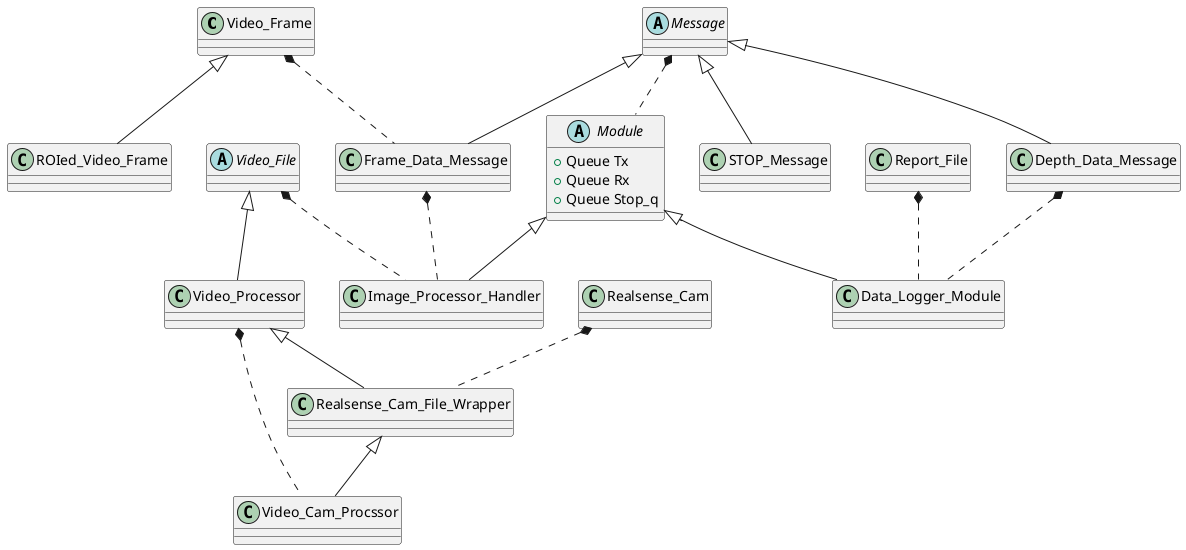 @startuml

class Video_Frame{
}

class ROIed_Video_Frame{
}

Video_Frame <|-- ROIed_Video_Frame

abstract class Video_File{
}

class Video_Processor{
}

Video_File <|-- Video_Processor

class Realsense_Cam{
}

class Realsense_Cam_File_Wrapper{
}

Realsense_Cam *.. Realsense_Cam_File_Wrapper
Video_Processor <|-- Realsense_Cam_File_Wrapper

class Video_Cam_Procssor{
}

Realsense_Cam_File_Wrapper <|-- Video_Cam_Procssor
Video_Processor *.. Video_Cam_Procssor

abstract class Message{
}

class STOP_Message{
}

Message <|-- STOP_Message

class Frame_Data_Message{
}

Message <|-- Frame_Data_Message
Video_Frame *.. Frame_Data_Message

class Depth_Data_Message{
}

Message <|-- Depth_Data_Message

abstract class Module{
    {field} +Queue Tx
    {field} +Queue Rx
    {field} +Queue Stop_q
}

Message *.. Module

class Report_File{
}

class Data_Logger_Module{
}

Module <|-- Data_Logger_Module
Report_File *.. Data_Logger_Module
Depth_Data_Message *.. Data_Logger_Module

class Image_Processor_Handler{
}

Module <|-- Image_Processor_Handler
Video_File *.. Image_Processor_Handler
Frame_Data_Message *.. Image_Processor_Handler

@enduml